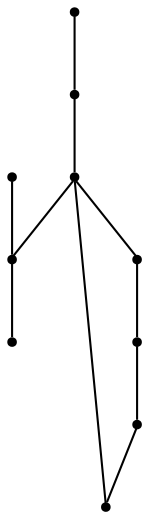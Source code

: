 graph {
  node [shape=point,comment="{\"directed\":false,\"doi\":\"10.1007/978-3-030-04414-5_28\",\"figure\":\"10 (2)\"}"]

  v0 [pos="812.5013409741537,2114.7141675915436"]
  v1 [pos="812.5013409741537,2089.26041747392"]
  v2 [pos="812.5013409741537,2064.0775506957953"]
  v3 [pos="711.2216517468305,2013.43371660309"]
  v4 [pos="473.5379469569451,1912.15943361556"]
  v5 [pos="660.492719759974,1912.1594336155597"]
  v6 [pos="609.9429799341904,1912.15943361556"]
  v7 [pos="508.66021461716093,1912.15943361556"]
  v8 [pos="407.3815745987296,1912.1594336155597"]
  v9 [pos="306.1029345802983,1912.15943361556"]

  v9 -- v8 [id="-2",pos="306.1029345802983,1912.15943361556 407.3815745987296,1912.1594336155597 407.3815745987296,1912.1594336155597 407.3815745987296,1912.1594336155597"]
  v4 -- v7 [id="-3",pos="473.5379469569451,1912.15943361556 508.66021461716093,1912.15943361556 508.66021461716093,1912.15943361556 508.66021461716093,1912.15943361556"]
  v7 -- v6 [id="-4",pos="508.66021461716093,1912.15943361556 609.9429799341904,1912.15943361556 609.9429799341904,1912.15943361556 609.9429799341904,1912.15943361556"]
  v6 -- v5 [id="-5",pos="609.9429799341904,1912.15943361556 660.492719759974,1912.1594336155597 660.492719759974,1912.1594336155597 660.492719759974,1912.1594336155597"]
  v5 -- v3 [id="-9",pos="660.492719759974,1912.1594336155597 711.221635849726,1912.1552368314267 711.221635849726,1912.1552368314267 711.221635849726,1912.1552368314267 711.2216517468305,2013.43371660309 711.2216517468305,2013.43371660309 711.2216517468305,2013.43371660309"]
  v4 -- v1 [id="-10",pos="473.5379469569451,1912.15943361556 812.5013409741537,2089.26041747392 812.5013409741537,2089.26041747392 812.5013409741537,2089.26041747392"]
  v1 -- v0 [id="-11",pos="812.5013409741537,2089.26041747392 812.5013409741537,2114.7141675915436 812.5013409741537,2114.7141675915436 812.5013409741537,2114.7141675915436"]
  v3 -- v4 [id="-14",pos="711.2216517468305,2013.43371660309 473.5379469569451,1912.15943361556 473.5379469569451,1912.15943361556 473.5379469569451,1912.15943361556"]
  v8 -- v4 [id="-19",pos="407.3815745987296,1912.1594336155597 473.5379469569451,1912.15943361556 473.5379469569451,1912.15943361556 473.5379469569451,1912.15943361556"]
  v2 -- v1 [id="-20",pos="812.5013409741537,2064.0775506957953 812.5013409741537,2089.26041747392 812.5013409741537,2089.26041747392 812.5013409741537,2089.26041747392"]
}
